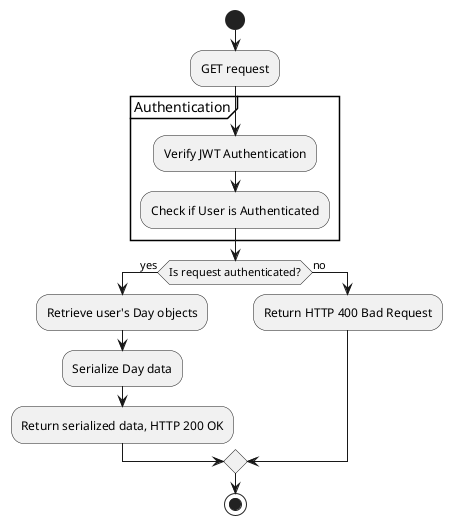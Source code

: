 @startuml DayView
start
:GET request;
partition Authentication {
    :Verify JWT Authentication;
    :Check if User is Authenticated;
}
if (Is request authenticated?) then (yes)
    :Retrieve user's Day objects;
    :Serialize Day data;
    :Return serialized data, HTTP 200 OK;
else (no)
    :Return HTTP 400 Bad Request;
endif
stop
@enduml

